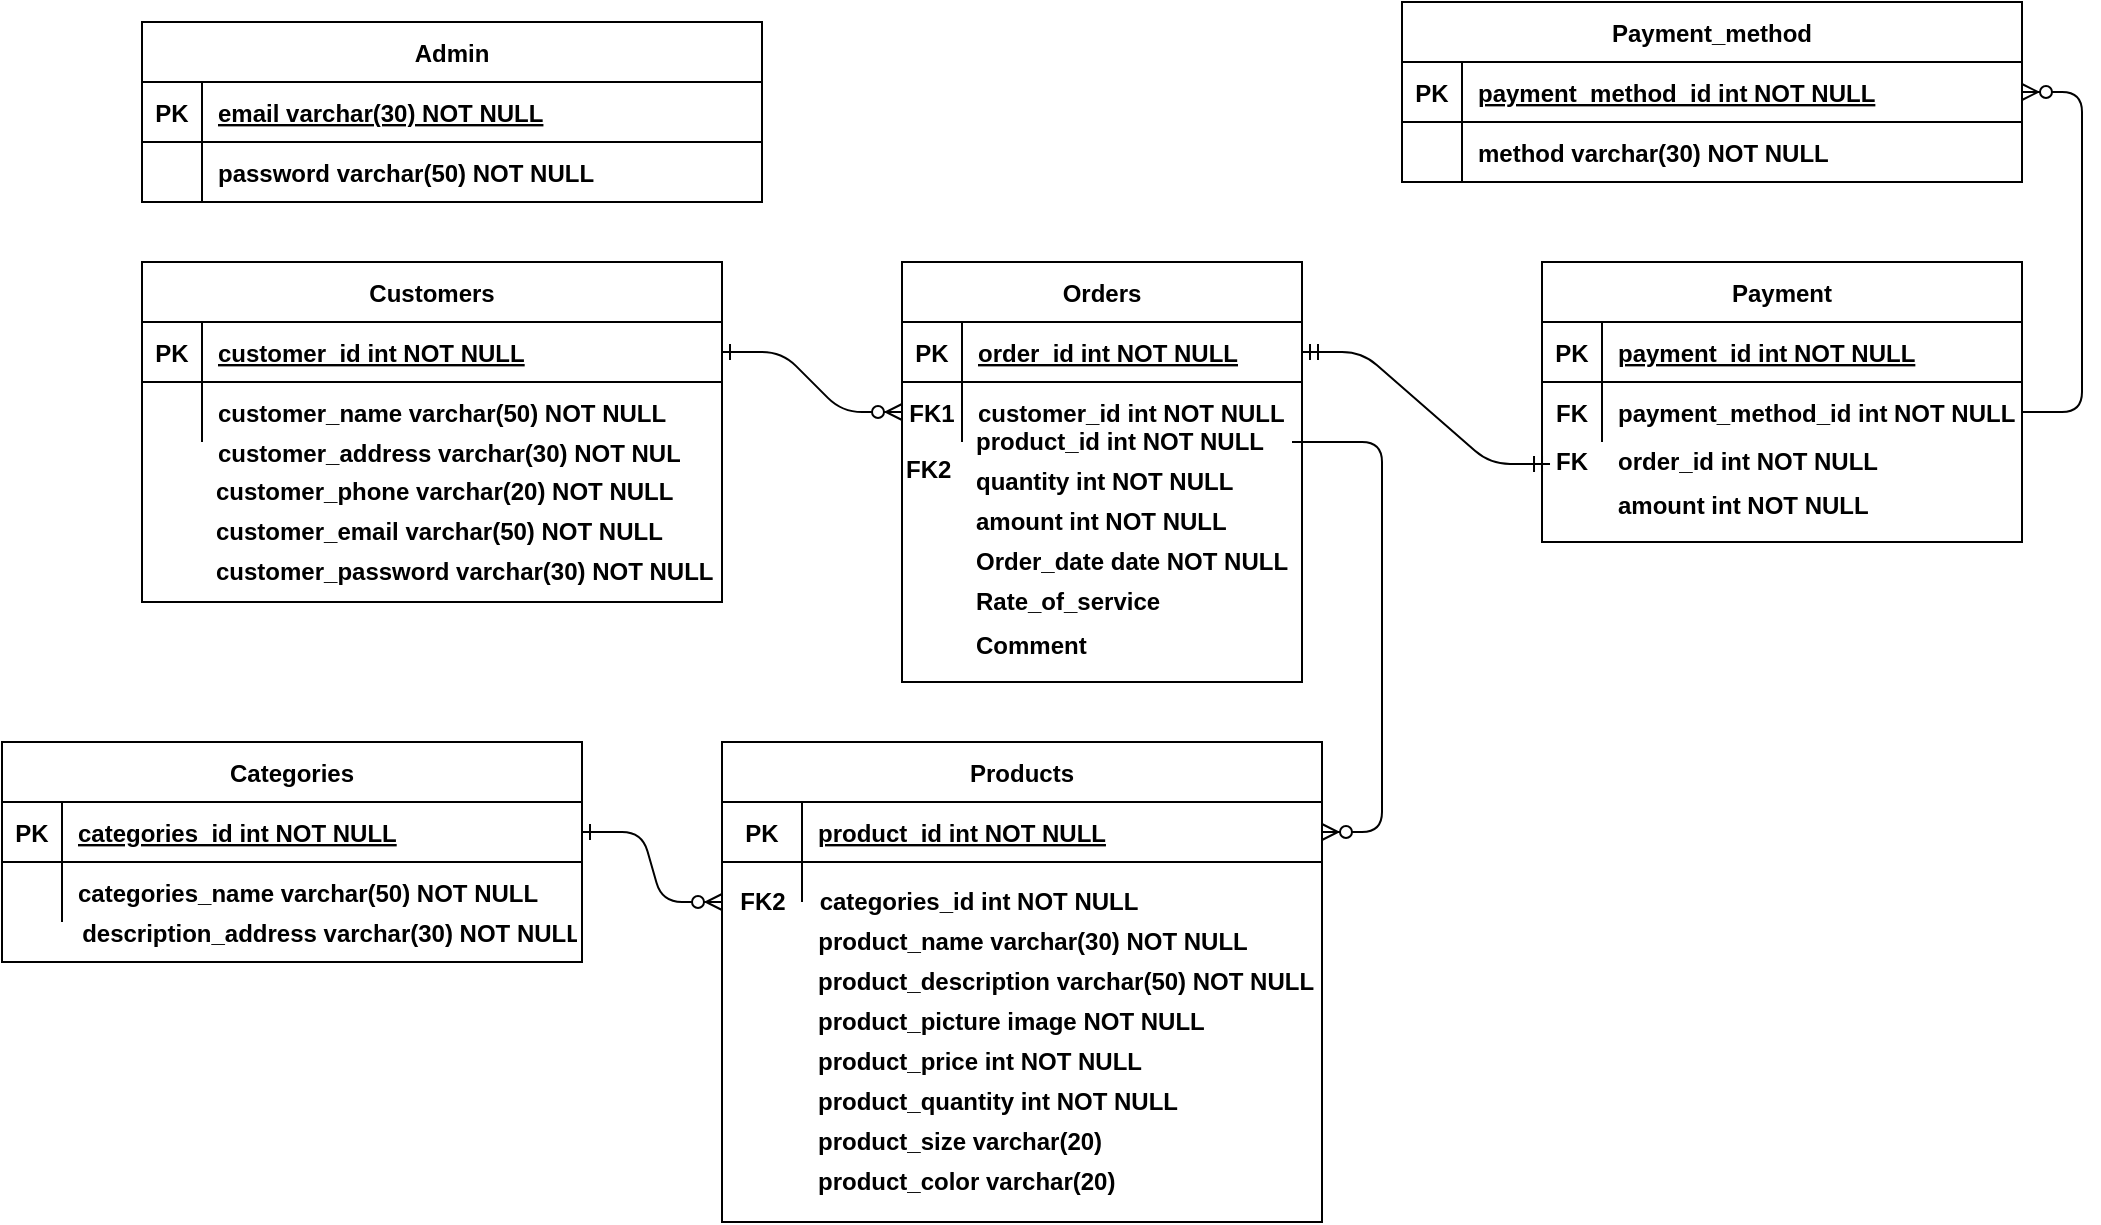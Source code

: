 <mxfile version="14.4.3" type="device"><diagram id="R2lEEEUBdFMjLlhIrx00" name="Page-1"><mxGraphModel dx="1986" dy="1759" grid="1" gridSize="10" guides="1" tooltips="1" connect="1" arrows="1" fold="1" page="1" pageScale="1" pageWidth="850" pageHeight="1100" math="0" shadow="0" extFonts="Permanent Marker^https://fonts.googleapis.com/css?family=Permanent+Marker"><root><mxCell id="0"/><mxCell id="1" parent="0"/><mxCell id="knvk__F_8etx8FC9NAZV-3" value="" style="group" parent="1" vertex="1" connectable="0"><mxGeometry x="-140" y="-670" width="940" height="610" as="geometry"/></mxCell><mxCell id="iBYXSZboVy1btEjQz6bo-18" value="" style="group;fontStyle=1;verticalAlign=middle;" parent="knvk__F_8etx8FC9NAZV-3" vertex="1" connectable="0"><mxGeometry y="130" width="295" height="170" as="geometry"/></mxCell><mxCell id="iBYXSZboVy1btEjQz6bo-5" value="customer_address varchar(30) NOT NULL" style="shape=partialRectangle;overflow=hidden;connectable=0;fillColor=none;top=0;left=0;bottom=0;right=0;align=left;spacingLeft=6;fontStyle=1;verticalAlign=middle;" parent="iBYXSZboVy1btEjQz6bo-18" vertex="1"><mxGeometry x="30" y="80" width="240" height="30" as="geometry"/></mxCell><mxCell id="iBYXSZboVy1btEjQz6bo-15" value="customer_phone varchar(20) NOT NULL" style="text;html=1;align=left;verticalAlign=middle;resizable=0;points=[];autosize=1;fontStyle=1" parent="iBYXSZboVy1btEjQz6bo-18" vertex="1"><mxGeometry x="35" y="105" width="240" height="20" as="geometry"/></mxCell><mxCell id="iBYXSZboVy1btEjQz6bo-16" value="customer_email varchar(50) NOT NULL" style="text;html=1;align=left;verticalAlign=middle;resizable=0;points=[];autosize=1;fontStyle=1" parent="iBYXSZboVy1btEjQz6bo-18" vertex="1"><mxGeometry x="35" y="125" width="240" height="20" as="geometry"/></mxCell><mxCell id="iBYXSZboVy1btEjQz6bo-17" value="customer_password varchar(30) NOT NULL" style="text;html=1;align=left;verticalAlign=middle;resizable=0;points=[];autosize=1;fontStyle=1" parent="iBYXSZboVy1btEjQz6bo-18" vertex="1"><mxGeometry x="35" y="145" width="260" height="20" as="geometry"/></mxCell><mxCell id="C-vyLk0tnHw3VtMMgP7b-23" value="Customers" style="shape=table;startSize=30;container=1;collapsible=1;childLayout=tableLayout;fixedRows=1;rowLines=0;fontStyle=1;align=center;resizeLast=1;verticalAlign=middle;" parent="iBYXSZboVy1btEjQz6bo-18" vertex="1"><mxGeometry width="290" height="170" as="geometry"/></mxCell><mxCell id="C-vyLk0tnHw3VtMMgP7b-24" value="" style="shape=partialRectangle;collapsible=0;dropTarget=0;pointerEvents=0;fillColor=none;points=[[0,0.5],[1,0.5]];portConstraint=eastwest;top=0;left=0;right=0;bottom=1;fontStyle=1;verticalAlign=middle;" parent="C-vyLk0tnHw3VtMMgP7b-23" vertex="1"><mxGeometry y="30" width="290" height="30" as="geometry"/></mxCell><mxCell id="C-vyLk0tnHw3VtMMgP7b-25" value="PK" style="shape=partialRectangle;overflow=hidden;connectable=0;fillColor=none;top=0;left=0;bottom=0;right=0;fontStyle=1;verticalAlign=middle;" parent="C-vyLk0tnHw3VtMMgP7b-24" vertex="1"><mxGeometry width="30" height="30" as="geometry"/></mxCell><mxCell id="C-vyLk0tnHw3VtMMgP7b-26" value="customer_id int NOT NULL " style="shape=partialRectangle;overflow=hidden;connectable=0;fillColor=none;top=0;left=0;bottom=0;right=0;align=left;spacingLeft=6;fontStyle=5;verticalAlign=middle;" parent="C-vyLk0tnHw3VtMMgP7b-24" vertex="1"><mxGeometry x="30" width="260" height="30" as="geometry"/></mxCell><mxCell id="C-vyLk0tnHw3VtMMgP7b-27" value="" style="shape=partialRectangle;collapsible=0;dropTarget=0;pointerEvents=0;fillColor=none;points=[[0,0.5],[1,0.5]];portConstraint=eastwest;top=0;left=0;right=0;bottom=0;fontStyle=1;verticalAlign=middle;" parent="C-vyLk0tnHw3VtMMgP7b-23" vertex="1"><mxGeometry y="60" width="290" height="30" as="geometry"/></mxCell><mxCell id="C-vyLk0tnHw3VtMMgP7b-28" value="" style="shape=partialRectangle;overflow=hidden;connectable=0;fillColor=none;top=0;left=0;bottom=0;right=0;fontStyle=1;verticalAlign=middle;" parent="C-vyLk0tnHw3VtMMgP7b-27" vertex="1"><mxGeometry width="30" height="30" as="geometry"/></mxCell><mxCell id="C-vyLk0tnHw3VtMMgP7b-29" value="customer_name varchar(50) NOT NULL" style="shape=partialRectangle;overflow=hidden;connectable=0;fillColor=none;top=0;left=0;bottom=0;right=0;align=left;spacingLeft=6;fontStyle=1;verticalAlign=middle;" parent="C-vyLk0tnHw3VtMMgP7b-27" vertex="1"><mxGeometry x="30" width="260" height="30" as="geometry"/></mxCell><mxCell id="iBYXSZboVy1btEjQz6bo-40" value="" style="group;fontStyle=1;verticalAlign=middle;" parent="knvk__F_8etx8FC9NAZV-3" vertex="1" connectable="0"><mxGeometry x="290" y="370" width="310" height="240" as="geometry"/></mxCell><mxCell id="iBYXSZboVy1btEjQz6bo-124" value="" style="group;fontStyle=1" parent="iBYXSZboVy1btEjQz6bo-40" vertex="1" connectable="0"><mxGeometry width="310" height="240" as="geometry"/></mxCell><mxCell id="C-vyLk0tnHw3VtMMgP7b-13" value="Products" style="shape=table;startSize=30;container=1;collapsible=1;childLayout=tableLayout;fixedRows=1;rowLines=0;fontStyle=1;align=center;resizeLast=1;verticalAlign=middle;" parent="iBYXSZboVy1btEjQz6bo-124" vertex="1"><mxGeometry width="300" height="240" as="geometry"/></mxCell><mxCell id="C-vyLk0tnHw3VtMMgP7b-14" value="" style="shape=partialRectangle;collapsible=0;dropTarget=0;pointerEvents=0;fillColor=none;points=[[0,0.5],[1,0.5]];portConstraint=eastwest;top=0;left=0;right=0;bottom=1;fontStyle=1;verticalAlign=middle;" parent="C-vyLk0tnHw3VtMMgP7b-13" vertex="1"><mxGeometry y="30" width="300" height="30" as="geometry"/></mxCell><mxCell id="C-vyLk0tnHw3VtMMgP7b-15" value="PK" style="shape=partialRectangle;overflow=hidden;connectable=0;fillColor=none;top=0;left=0;bottom=0;right=0;fontStyle=1;verticalAlign=middle;" parent="C-vyLk0tnHw3VtMMgP7b-14" vertex="1"><mxGeometry width="40" height="30" as="geometry"/></mxCell><mxCell id="C-vyLk0tnHw3VtMMgP7b-16" value="product_id int NOT NULL " style="shape=partialRectangle;overflow=hidden;connectable=0;fillColor=none;top=0;left=0;bottom=0;right=0;align=left;spacingLeft=6;fontStyle=5;verticalAlign=middle;" parent="C-vyLk0tnHw3VtMMgP7b-14" vertex="1"><mxGeometry x="40" width="260" height="30" as="geometry"/></mxCell><mxCell id="C-vyLk0tnHw3VtMMgP7b-17" value="" style="shape=partialRectangle;collapsible=0;dropTarget=0;pointerEvents=0;fillColor=none;points=[[0,0.5],[1,0.5]];portConstraint=eastwest;top=0;left=0;right=0;bottom=0;fontStyle=1;verticalAlign=middle;" parent="C-vyLk0tnHw3VtMMgP7b-13" vertex="1"><mxGeometry y="60" width="300" height="20" as="geometry"/></mxCell><mxCell id="C-vyLk0tnHw3VtMMgP7b-18" value="" style="shape=partialRectangle;overflow=hidden;connectable=0;fillColor=none;top=0;left=0;bottom=0;right=0;fontStyle=1;verticalAlign=middle;" parent="C-vyLk0tnHw3VtMMgP7b-17" vertex="1"><mxGeometry width="40" height="20" as="geometry"/></mxCell><mxCell id="C-vyLk0tnHw3VtMMgP7b-19" value="" style="shape=partialRectangle;overflow=hidden;connectable=0;fillColor=none;top=0;left=0;bottom=0;right=0;align=left;spacingLeft=6;fontStyle=1;verticalAlign=middle;" parent="C-vyLk0tnHw3VtMMgP7b-17" vertex="1"><mxGeometry x="40" width="260" height="20" as="geometry"/></mxCell><mxCell id="iBYXSZboVy1btEjQz6bo-27" value="product_picture image NOT NULL" style="text;align=left;verticalAlign=middle;resizable=0;points=[];autosize=1;spacingLeft=6;html=1;fontStyle=1" parent="iBYXSZboVy1btEjQz6bo-124" vertex="1"><mxGeometry x="40" y="130" width="210" height="20" as="geometry"/></mxCell><mxCell id="iBYXSZboVy1btEjQz6bo-29" value="product_price int NOT NULL" style="text;html=1;align=left;verticalAlign=middle;resizable=0;points=[];autosize=1;spacingLeft=6;fontStyle=1" parent="iBYXSZboVy1btEjQz6bo-124" vertex="1"><mxGeometry x="40" y="150" width="180" height="20" as="geometry"/></mxCell><mxCell id="iBYXSZboVy1btEjQz6bo-30" value="product_quantity int NOT NULL" style="text;html=1;align=left;verticalAlign=middle;resizable=0;points=[];autosize=1;spacingLeft=6;fontStyle=1" parent="iBYXSZboVy1btEjQz6bo-124" vertex="1"><mxGeometry x="40" y="170" width="200" height="20" as="geometry"/></mxCell><mxCell id="iBYXSZboVy1btEjQz6bo-31" value="product_size varchar(20)" style="text;html=1;align=left;verticalAlign=middle;resizable=0;points=[];autosize=1;spacingLeft=6;fontStyle=1" parent="iBYXSZboVy1btEjQz6bo-124" vertex="1"><mxGeometry x="40" y="190" width="160" height="20" as="geometry"/></mxCell><mxCell id="iBYXSZboVy1btEjQz6bo-32" value="product_color varchar(20)" style="text;html=1;align=left;verticalAlign=middle;resizable=0;points=[];autosize=1;spacingLeft=6;fontStyle=1" parent="iBYXSZboVy1btEjQz6bo-124" vertex="1"><mxGeometry x="40" y="210" width="170" height="20" as="geometry"/></mxCell><mxCell id="iBYXSZboVy1btEjQz6bo-34" value="product_name varchar(30) NOT NULL" style="text;html=1;align=center;verticalAlign=middle;resizable=0;points=[];autosize=1;fontStyle=1" parent="iBYXSZboVy1btEjQz6bo-124" vertex="1"><mxGeometry x="40" y="90" width="230" height="20" as="geometry"/></mxCell><mxCell id="iBYXSZboVy1btEjQz6bo-35" value="categories_id int NOT NULL" style="text;html=1;align=center;verticalAlign=middle;resizable=0;points=[];autosize=1;spacingLeft=6;fontStyle=1" parent="iBYXSZboVy1btEjQz6bo-124" vertex="1"><mxGeometry x="35" y="70" width="180" height="20" as="geometry"/></mxCell><mxCell id="iBYXSZboVy1btEjQz6bo-36" value="FK2" style="text;html=1;align=center;verticalAlign=middle;resizable=0;points=[];autosize=1;fontStyle=1" parent="iBYXSZboVy1btEjQz6bo-124" vertex="1"><mxGeometry y="70" width="40" height="20" as="geometry"/></mxCell><mxCell id="iBYXSZboVy1btEjQz6bo-28" value="product_description varchar(50) NOT NULL" style="text;html=1;align=left;verticalAlign=middle;resizable=0;points=[];autosize=1;spacingLeft=6;fontStyle=1" parent="iBYXSZboVy1btEjQz6bo-124" vertex="1"><mxGeometry x="40" y="110" width="270" height="20" as="geometry"/></mxCell><mxCell id="iBYXSZboVy1btEjQz6bo-85" value="" style="group;fontStyle=1;verticalAlign=middle;rotation=90;" parent="knvk__F_8etx8FC9NAZV-3" vertex="1" connectable="0"><mxGeometry x="-70" y="370" width="310" height="110" as="geometry"/></mxCell><mxCell id="iBYXSZboVy1btEjQz6bo-123" value="" style="group;fontStyle=1" parent="iBYXSZboVy1btEjQz6bo-85" vertex="1" connectable="0"><mxGeometry width="290" height="110" as="geometry"/></mxCell><mxCell id="iBYXSZboVy1btEjQz6bo-86" value="description_address varchar(30) NOT NULL" style="shape=partialRectangle;overflow=hidden;connectable=0;fillColor=none;top=0;left=0;bottom=0;right=0;align=left;spacingLeft=6;fontStyle=1;verticalAlign=middle;" parent="iBYXSZboVy1btEjQz6bo-123" vertex="1"><mxGeometry x="32.069" y="80" width="256.552" height="30" as="geometry"/></mxCell><mxCell id="iBYXSZboVy1btEjQz6bo-87" value="Categories" style="shape=table;startSize=30;container=1;collapsible=1;childLayout=tableLayout;fixedRows=1;rowLines=0;fontStyle=1;align=center;resizeLast=1;verticalAlign=middle;" parent="iBYXSZboVy1btEjQz6bo-123" vertex="1"><mxGeometry width="290" height="110" as="geometry"/></mxCell><mxCell id="iBYXSZboVy1btEjQz6bo-88" value="" style="shape=partialRectangle;collapsible=0;dropTarget=0;pointerEvents=0;fillColor=none;points=[[0,0.5],[1,0.5]];portConstraint=eastwest;top=0;left=0;right=0;bottom=1;fontStyle=1;verticalAlign=middle;" parent="iBYXSZboVy1btEjQz6bo-87" vertex="1"><mxGeometry y="30" width="290" height="30" as="geometry"/></mxCell><mxCell id="iBYXSZboVy1btEjQz6bo-89" value="PK" style="shape=partialRectangle;overflow=hidden;connectable=0;fillColor=none;top=0;left=0;bottom=0;right=0;fontStyle=1;verticalAlign=middle;" parent="iBYXSZboVy1btEjQz6bo-88" vertex="1"><mxGeometry width="30" height="30" as="geometry"/></mxCell><mxCell id="iBYXSZboVy1btEjQz6bo-90" value="categories_id int NOT NULL " style="shape=partialRectangle;overflow=hidden;connectable=0;fillColor=none;top=0;left=0;bottom=0;right=0;align=left;spacingLeft=6;fontStyle=5;verticalAlign=middle;" parent="iBYXSZboVy1btEjQz6bo-88" vertex="1"><mxGeometry x="30" width="260" height="30" as="geometry"/></mxCell><mxCell id="iBYXSZboVy1btEjQz6bo-91" value="" style="shape=partialRectangle;collapsible=0;dropTarget=0;pointerEvents=0;fillColor=none;points=[[0,0.5],[1,0.5]];portConstraint=eastwest;top=0;left=0;right=0;bottom=0;fontStyle=1;verticalAlign=middle;" parent="iBYXSZboVy1btEjQz6bo-87" vertex="1"><mxGeometry y="60" width="290" height="30" as="geometry"/></mxCell><mxCell id="iBYXSZboVy1btEjQz6bo-92" value="" style="shape=partialRectangle;overflow=hidden;connectable=0;fillColor=none;top=0;left=0;bottom=0;right=0;fontStyle=1;verticalAlign=middle;" parent="iBYXSZboVy1btEjQz6bo-91" vertex="1"><mxGeometry width="30" height="30" as="geometry"/></mxCell><mxCell id="iBYXSZboVy1btEjQz6bo-93" value="categories_name varchar(50) NOT NULL" style="shape=partialRectangle;overflow=hidden;connectable=0;fillColor=none;top=0;left=0;bottom=0;right=0;align=left;spacingLeft=6;fontStyle=1;verticalAlign=middle;" parent="iBYXSZboVy1btEjQz6bo-91" vertex="1"><mxGeometry x="30" width="260" height="30" as="geometry"/></mxCell><mxCell id="iBYXSZboVy1btEjQz6bo-114" value="" style="edgeStyle=entityRelationEdgeStyle;endArrow=ERzeroToMany;startArrow=ERone;endFill=1;startFill=0;fontStyle=1;verticalAlign=middle;" parent="knvk__F_8etx8FC9NAZV-3" source="iBYXSZboVy1btEjQz6bo-88" target="iBYXSZboVy1btEjQz6bo-36" edge="1"><mxGeometry width="100" height="100" relative="1" as="geometry"><mxPoint x="590" y="640" as="sourcePoint"/><mxPoint x="650" y="640" as="targetPoint"/></mxGeometry></mxCell><mxCell id="iBYXSZboVy1btEjQz6bo-116" value="Admin" style="shape=table;startSize=30;container=1;collapsible=1;childLayout=tableLayout;fixedRows=1;rowLines=0;fontStyle=1;align=center;resizeLast=1;verticalAlign=middle;" parent="knvk__F_8etx8FC9NAZV-3" vertex="1"><mxGeometry y="10" width="310" height="90" as="geometry"/></mxCell><mxCell id="iBYXSZboVy1btEjQz6bo-117" value="" style="shape=partialRectangle;collapsible=0;dropTarget=0;pointerEvents=0;fillColor=none;points=[[0,0.5],[1,0.5]];portConstraint=eastwest;top=0;left=0;right=0;bottom=1;fontStyle=1;verticalAlign=middle;" parent="iBYXSZboVy1btEjQz6bo-116" vertex="1"><mxGeometry y="30" width="310" height="30" as="geometry"/></mxCell><mxCell id="iBYXSZboVy1btEjQz6bo-118" value="PK" style="shape=partialRectangle;overflow=hidden;connectable=0;fillColor=none;top=0;left=0;bottom=0;right=0;fontStyle=1;verticalAlign=middle;" parent="iBYXSZboVy1btEjQz6bo-117" vertex="1"><mxGeometry width="30" height="30" as="geometry"/></mxCell><mxCell id="iBYXSZboVy1btEjQz6bo-119" value="email varchar(30) NOT NULL" style="shape=partialRectangle;overflow=hidden;connectable=0;fillColor=none;top=0;left=0;bottom=0;right=0;align=left;spacingLeft=6;fontStyle=5;verticalAlign=middle;" parent="iBYXSZboVy1btEjQz6bo-117" vertex="1"><mxGeometry x="30" width="280" height="30" as="geometry"/></mxCell><mxCell id="iBYXSZboVy1btEjQz6bo-120" value="" style="shape=partialRectangle;collapsible=0;dropTarget=0;pointerEvents=0;fillColor=none;points=[[0,0.5],[1,0.5]];portConstraint=eastwest;top=0;left=0;right=0;bottom=0;fontStyle=1;verticalAlign=middle;" parent="iBYXSZboVy1btEjQz6bo-116" vertex="1"><mxGeometry y="60" width="310" height="30" as="geometry"/></mxCell><mxCell id="iBYXSZboVy1btEjQz6bo-121" value="" style="shape=partialRectangle;overflow=hidden;connectable=0;fillColor=none;top=0;left=0;bottom=0;right=0;fontStyle=1;verticalAlign=middle;" parent="iBYXSZboVy1btEjQz6bo-120" vertex="1"><mxGeometry width="30" height="30" as="geometry"/></mxCell><mxCell id="iBYXSZboVy1btEjQz6bo-122" value="password varchar(50) NOT NULL" style="shape=partialRectangle;overflow=hidden;connectable=0;fillColor=none;top=0;left=0;bottom=0;right=0;align=left;spacingLeft=6;fontStyle=1;verticalAlign=middle;" parent="iBYXSZboVy1btEjQz6bo-120" vertex="1"><mxGeometry x="30" width="280" height="30" as="geometry"/></mxCell><mxCell id="iBYXSZboVy1btEjQz6bo-125" value="" style="edgeStyle=entityRelationEdgeStyle;fontSize=12;html=1;endArrow=ERzeroToMany;endFill=1;fontStyle=1" parent="knvk__F_8etx8FC9NAZV-3" source="iBYXSZboVy1btEjQz6bo-19" target="C-vyLk0tnHw3VtMMgP7b-14" edge="1"><mxGeometry width="100" height="100" relative="1" as="geometry"><mxPoint x="870" y="863" as="sourcePoint"/><mxPoint x="530" y="740" as="targetPoint"/></mxGeometry></mxCell><mxCell id="2WSGzTKsGtDYkAS1HSUX-2" value="" style="group" vertex="1" connectable="0" parent="knvk__F_8etx8FC9NAZV-3"><mxGeometry x="380" y="130" width="205" height="210" as="geometry"/></mxCell><mxCell id="iBYXSZboVy1btEjQz6bo-26" value="" style="group;fontStyle=1;verticalAlign=middle;" parent="2WSGzTKsGtDYkAS1HSUX-2" vertex="1" connectable="0"><mxGeometry width="205" height="210" as="geometry"/></mxCell><mxCell id="C-vyLk0tnHw3VtMMgP7b-2" value="Orders" style="shape=table;startSize=30;container=1;collapsible=1;childLayout=tableLayout;fixedRows=1;rowLines=0;fontStyle=1;align=center;resizeLast=1;verticalAlign=middle;" parent="iBYXSZboVy1btEjQz6bo-26" vertex="1"><mxGeometry width="200" height="210.0" as="geometry"/></mxCell><mxCell id="C-vyLk0tnHw3VtMMgP7b-3" value="" style="shape=partialRectangle;collapsible=0;dropTarget=0;pointerEvents=0;fillColor=none;points=[[0,0.5],[1,0.5]];portConstraint=eastwest;top=0;left=0;right=0;bottom=1;fontStyle=1;verticalAlign=middle;" parent="C-vyLk0tnHw3VtMMgP7b-2" vertex="1"><mxGeometry y="30" width="200" height="30" as="geometry"/></mxCell><mxCell id="C-vyLk0tnHw3VtMMgP7b-4" value="PK" style="shape=partialRectangle;overflow=hidden;connectable=0;fillColor=none;top=0;left=0;bottom=0;right=0;fontStyle=1;verticalAlign=middle;" parent="C-vyLk0tnHw3VtMMgP7b-3" vertex="1"><mxGeometry width="30" height="30" as="geometry"/></mxCell><mxCell id="C-vyLk0tnHw3VtMMgP7b-5" value="order_id int NOT NULL " style="shape=partialRectangle;overflow=hidden;connectable=0;fillColor=none;top=0;left=0;bottom=0;right=0;align=left;spacingLeft=6;fontStyle=5;verticalAlign=middle;" parent="C-vyLk0tnHw3VtMMgP7b-3" vertex="1"><mxGeometry x="30" width="170" height="30" as="geometry"/></mxCell><mxCell id="C-vyLk0tnHw3VtMMgP7b-6" value="" style="shape=partialRectangle;collapsible=0;dropTarget=0;pointerEvents=0;fillColor=none;points=[[0,0.5],[1,0.5]];portConstraint=eastwest;top=0;left=0;right=0;bottom=0;fontStyle=1;verticalAlign=middle;" parent="C-vyLk0tnHw3VtMMgP7b-2" vertex="1"><mxGeometry y="60" width="200" height="30" as="geometry"/></mxCell><mxCell id="C-vyLk0tnHw3VtMMgP7b-7" value="FK1" style="shape=partialRectangle;overflow=hidden;connectable=0;fillColor=none;top=0;left=0;bottom=0;right=0;fontStyle=1;verticalAlign=middle;" parent="C-vyLk0tnHw3VtMMgP7b-6" vertex="1"><mxGeometry width="30" height="30" as="geometry"/></mxCell><mxCell id="C-vyLk0tnHw3VtMMgP7b-8" value="customer_id int NOT NULL" style="shape=partialRectangle;overflow=hidden;connectable=0;fillColor=none;top=0;left=0;bottom=0;right=0;align=left;spacingLeft=6;fontStyle=1;verticalAlign=middle;" parent="C-vyLk0tnHw3VtMMgP7b-6" vertex="1"><mxGeometry x="30" width="170" height="30" as="geometry"/></mxCell><mxCell id="iBYXSZboVy1btEjQz6bo-19" value="product_id int NOT NULL" style="text;html=1;align=left;verticalAlign=middle;resizable=0;points=[];autosize=1;fontStyle=1" parent="iBYXSZboVy1btEjQz6bo-26" vertex="1"><mxGeometry x="35" y="79.995" width="160" height="20" as="geometry"/></mxCell><mxCell id="iBYXSZboVy1btEjQz6bo-20" value="FK2" style="text;html=1;align=left;verticalAlign=middle;resizable=0;points=[];autosize=1;fontStyle=1" parent="iBYXSZboVy1btEjQz6bo-26" vertex="1"><mxGeometry y="93.945" width="40" height="20" as="geometry"/></mxCell><mxCell id="iBYXSZboVy1btEjQz6bo-21" value="quantity int NOT NULL" style="text;html=1;align=left;verticalAlign=middle;resizable=0;points=[];autosize=1;fontStyle=1" parent="iBYXSZboVy1btEjQz6bo-26" vertex="1"><mxGeometry x="35" y="99.994" width="140" height="20" as="geometry"/></mxCell><mxCell id="iBYXSZboVy1btEjQz6bo-22" value="amount int NOT NULL" style="text;html=1;align=left;verticalAlign=middle;resizable=0;points=[];autosize=1;fontStyle=1" parent="iBYXSZboVy1btEjQz6bo-26" vertex="1"><mxGeometry x="35" y="119.992" width="140" height="20" as="geometry"/></mxCell><mxCell id="iBYXSZboVy1btEjQz6bo-25" value="Order_date date NOT NULL" style="text;html=1;align=left;verticalAlign=middle;resizable=0;points=[];autosize=1;fontStyle=1" parent="iBYXSZboVy1btEjQz6bo-26" vertex="1"><mxGeometry x="35" y="139.991" width="170" height="20" as="geometry"/></mxCell><mxCell id="knvk__F_8etx8FC9NAZV-2" value="Comment" style="text;html=1;align=left;verticalAlign=middle;resizable=0;points=[];autosize=1;fontStyle=1" parent="iBYXSZboVy1btEjQz6bo-26" vertex="1"><mxGeometry x="35" y="182.379" width="70" height="20" as="geometry"/></mxCell><mxCell id="2WSGzTKsGtDYkAS1HSUX-1" value="Rate_of_service" style="text;html=1;align=left;verticalAlign=middle;resizable=0;points=[];autosize=1;fontStyle=1" vertex="1" parent="iBYXSZboVy1btEjQz6bo-26"><mxGeometry x="35" y="159.99" width="110" height="20" as="geometry"/></mxCell><mxCell id="C-vyLk0tnHw3VtMMgP7b-1" value="" style="edgeStyle=entityRelationEdgeStyle;endArrow=ERzeroToMany;startArrow=ERone;endFill=1;startFill=0;fontStyle=1;verticalAlign=middle;" parent="2WSGzTKsGtDYkAS1HSUX-2" source="C-vyLk0tnHw3VtMMgP7b-24" target="C-vyLk0tnHw3VtMMgP7b-6" edge="1"><mxGeometry width="100" height="100" relative="1" as="geometry"><mxPoint x="100" y="1240" as="sourcePoint"/><mxPoint x="200" y="1140" as="targetPoint"/></mxGeometry></mxCell><mxCell id="2WSGzTKsGtDYkAS1HSUX-3" value="" style="group" vertex="1" connectable="0" parent="knvk__F_8etx8FC9NAZV-3"><mxGeometry x="630" width="310" height="270" as="geometry"/></mxCell><mxCell id="B7TQ8crbboZV5W_5W4n9-3" value="Payment_method" style="shape=table;startSize=30;container=1;collapsible=1;childLayout=tableLayout;fixedRows=1;rowLines=0;fontStyle=1;align=center;resizeLast=1;verticalAlign=middle;" parent="2WSGzTKsGtDYkAS1HSUX-3" vertex="1"><mxGeometry width="310" height="90" as="geometry"/></mxCell><mxCell id="B7TQ8crbboZV5W_5W4n9-4" value="" style="shape=partialRectangle;collapsible=0;dropTarget=0;pointerEvents=0;fillColor=none;points=[[0,0.5],[1,0.5]];portConstraint=eastwest;top=0;left=0;right=0;bottom=1;fontStyle=1;verticalAlign=middle;" parent="B7TQ8crbboZV5W_5W4n9-3" vertex="1"><mxGeometry y="30" width="310" height="30" as="geometry"/></mxCell><mxCell id="B7TQ8crbboZV5W_5W4n9-5" value="PK" style="shape=partialRectangle;overflow=hidden;connectable=0;fillColor=none;top=0;left=0;bottom=0;right=0;fontStyle=1;verticalAlign=middle;" parent="B7TQ8crbboZV5W_5W4n9-4" vertex="1"><mxGeometry width="30" height="30" as="geometry"/></mxCell><mxCell id="B7TQ8crbboZV5W_5W4n9-6" value="payment_method_id int NOT NULL" style="shape=partialRectangle;overflow=hidden;connectable=0;fillColor=none;top=0;left=0;bottom=0;right=0;align=left;spacingLeft=6;fontStyle=5;verticalAlign=middle;" parent="B7TQ8crbboZV5W_5W4n9-4" vertex="1"><mxGeometry x="30" width="280" height="30" as="geometry"/></mxCell><mxCell id="B7TQ8crbboZV5W_5W4n9-7" value="" style="shape=partialRectangle;collapsible=0;dropTarget=0;pointerEvents=0;fillColor=none;points=[[0,0.5],[1,0.5]];portConstraint=eastwest;top=0;left=0;right=0;bottom=0;fontStyle=1;verticalAlign=middle;" parent="B7TQ8crbboZV5W_5W4n9-3" vertex="1"><mxGeometry y="60" width="310" height="30" as="geometry"/></mxCell><mxCell id="B7TQ8crbboZV5W_5W4n9-8" value="" style="shape=partialRectangle;overflow=hidden;connectable=0;fillColor=none;top=0;left=0;bottom=0;right=0;fontStyle=1;verticalAlign=middle;" parent="B7TQ8crbboZV5W_5W4n9-7" vertex="1"><mxGeometry width="30" height="30" as="geometry"/></mxCell><mxCell id="B7TQ8crbboZV5W_5W4n9-9" value="method varchar(30) NOT NULL" style="shape=partialRectangle;overflow=hidden;connectable=0;fillColor=none;top=0;left=0;bottom=0;right=0;align=left;spacingLeft=6;fontStyle=1;verticalAlign=middle;" parent="B7TQ8crbboZV5W_5W4n9-7" vertex="1"><mxGeometry x="30" width="280" height="30" as="geometry"/></mxCell><mxCell id="B7TQ8crbboZV5W_5W4n9-24" value="" style="edgeStyle=entityRelationEdgeStyle;fontSize=12;html=1;endArrow=ERzeroToMany;endFill=1;" parent="2WSGzTKsGtDYkAS1HSUX-3" source="B7TQ8crbboZV5W_5W4n9-16" target="B7TQ8crbboZV5W_5W4n9-4" edge="1"><mxGeometry width="100" height="100" relative="1" as="geometry"><mxPoint x="-215" y="1230" as="sourcePoint"/><mxPoint x="-85" y="1160" as="targetPoint"/></mxGeometry></mxCell><mxCell id="B7TQ8crbboZV5W_5W4n9-28" value="" style="group" parent="2WSGzTKsGtDYkAS1HSUX-3" vertex="1" connectable="0"><mxGeometry x="70" y="130" width="240" height="140" as="geometry"/></mxCell><mxCell id="B7TQ8crbboZV5W_5W4n9-10" value="" style="group;fontStyle=1;verticalAlign=middle;" parent="B7TQ8crbboZV5W_5W4n9-28" vertex="1" connectable="0"><mxGeometry width="240" height="140" as="geometry"/></mxCell><mxCell id="B7TQ8crbboZV5W_5W4n9-11" value="amount int NOT NULL" style="shape=partialRectangle;overflow=hidden;connectable=0;fillColor=none;top=0;left=0;bottom=0;right=0;align=left;spacingLeft=6;fontStyle=1;verticalAlign=middle;" parent="B7TQ8crbboZV5W_5W4n9-10" vertex="1"><mxGeometry x="29.998" y="101.818" width="198.621" height="38.182" as="geometry"/></mxCell><mxCell id="B7TQ8crbboZV5W_5W4n9-12" value="Payment" style="shape=table;startSize=30;container=1;collapsible=1;childLayout=tableLayout;fixedRows=1;rowLines=0;fontStyle=1;align=center;resizeLast=1;verticalAlign=middle;" parent="B7TQ8crbboZV5W_5W4n9-10" vertex="1"><mxGeometry width="240" height="140" as="geometry"/></mxCell><mxCell id="B7TQ8crbboZV5W_5W4n9-13" value="" style="shape=partialRectangle;collapsible=0;dropTarget=0;pointerEvents=0;fillColor=none;points=[[0,0.5],[1,0.5]];portConstraint=eastwest;top=0;left=0;right=0;bottom=1;fontStyle=1;verticalAlign=middle;" parent="B7TQ8crbboZV5W_5W4n9-12" vertex="1"><mxGeometry y="30" width="240" height="30" as="geometry"/></mxCell><mxCell id="B7TQ8crbboZV5W_5W4n9-14" value="PK" style="shape=partialRectangle;overflow=hidden;connectable=0;fillColor=none;top=0;left=0;bottom=0;right=0;fontStyle=1;verticalAlign=middle;" parent="B7TQ8crbboZV5W_5W4n9-13" vertex="1"><mxGeometry width="30" height="30" as="geometry"/></mxCell><mxCell id="B7TQ8crbboZV5W_5W4n9-15" value="payment_id int NOT NULL " style="shape=partialRectangle;overflow=hidden;connectable=0;fillColor=none;top=0;left=0;bottom=0;right=0;align=left;spacingLeft=6;fontStyle=5;verticalAlign=middle;" parent="B7TQ8crbboZV5W_5W4n9-13" vertex="1"><mxGeometry x="30" width="210" height="30" as="geometry"/></mxCell><mxCell id="B7TQ8crbboZV5W_5W4n9-16" value="" style="shape=partialRectangle;collapsible=0;dropTarget=0;pointerEvents=0;fillColor=none;points=[[0,0.5],[1,0.5]];portConstraint=eastwest;top=0;left=0;right=0;bottom=0;fontStyle=1;verticalAlign=middle;" parent="B7TQ8crbboZV5W_5W4n9-12" vertex="1"><mxGeometry y="60" width="240" height="30" as="geometry"/></mxCell><mxCell id="B7TQ8crbboZV5W_5W4n9-17" value="FK" style="shape=partialRectangle;overflow=hidden;connectable=0;fillColor=none;top=0;left=0;bottom=0;right=0;fontStyle=1;verticalAlign=middle;" parent="B7TQ8crbboZV5W_5W4n9-16" vertex="1"><mxGeometry width="30" height="30" as="geometry"/></mxCell><mxCell id="B7TQ8crbboZV5W_5W4n9-18" value="payment_method_id int NOT NULL" style="shape=partialRectangle;overflow=hidden;connectable=0;fillColor=none;top=0;left=0;bottom=0;right=0;align=left;spacingLeft=6;fontStyle=1;verticalAlign=middle;" parent="B7TQ8crbboZV5W_5W4n9-16" vertex="1"><mxGeometry x="30" width="210" height="30" as="geometry"/></mxCell><mxCell id="B7TQ8crbboZV5W_5W4n9-19" value="order_id int NOT NULL" style="shape=partialRectangle;overflow=hidden;connectable=0;fillColor=none;top=0;left=0;bottom=0;right=0;align=left;spacingLeft=6;fontStyle=1;verticalAlign=middle;" parent="B7TQ8crbboZV5W_5W4n9-10" vertex="1"><mxGeometry x="29.998" y="79.998" width="198.621" height="38.182" as="geometry"/></mxCell><mxCell id="B7TQ8crbboZV5W_5W4n9-20" value="FK" style="text;html=1;align=left;verticalAlign=middle;resizable=0;points=[];autosize=1;fontStyle=1" parent="B7TQ8crbboZV5W_5W4n9-28" vertex="1"><mxGeometry x="5" y="90" width="30" height="20" as="geometry"/></mxCell><mxCell id="B7TQ8crbboZV5W_5W4n9-30" value="" style="edgeStyle=entityRelationEdgeStyle;fontSize=12;html=1;endArrow=ERmandOne;startArrow=ERmandOne;exitX=-0.033;exitY=0.55;exitDx=0;exitDy=0;exitPerimeter=0;" parent="2WSGzTKsGtDYkAS1HSUX-3" source="B7TQ8crbboZV5W_5W4n9-20" target="C-vyLk0tnHw3VtMMgP7b-3" edge="1"><mxGeometry width="100" height="100" relative="1" as="geometry"><mxPoint x="-200" y="1090" as="sourcePoint"/><mxPoint x="-100" y="990" as="targetPoint"/></mxGeometry></mxCell></root></mxGraphModel></diagram></mxfile>